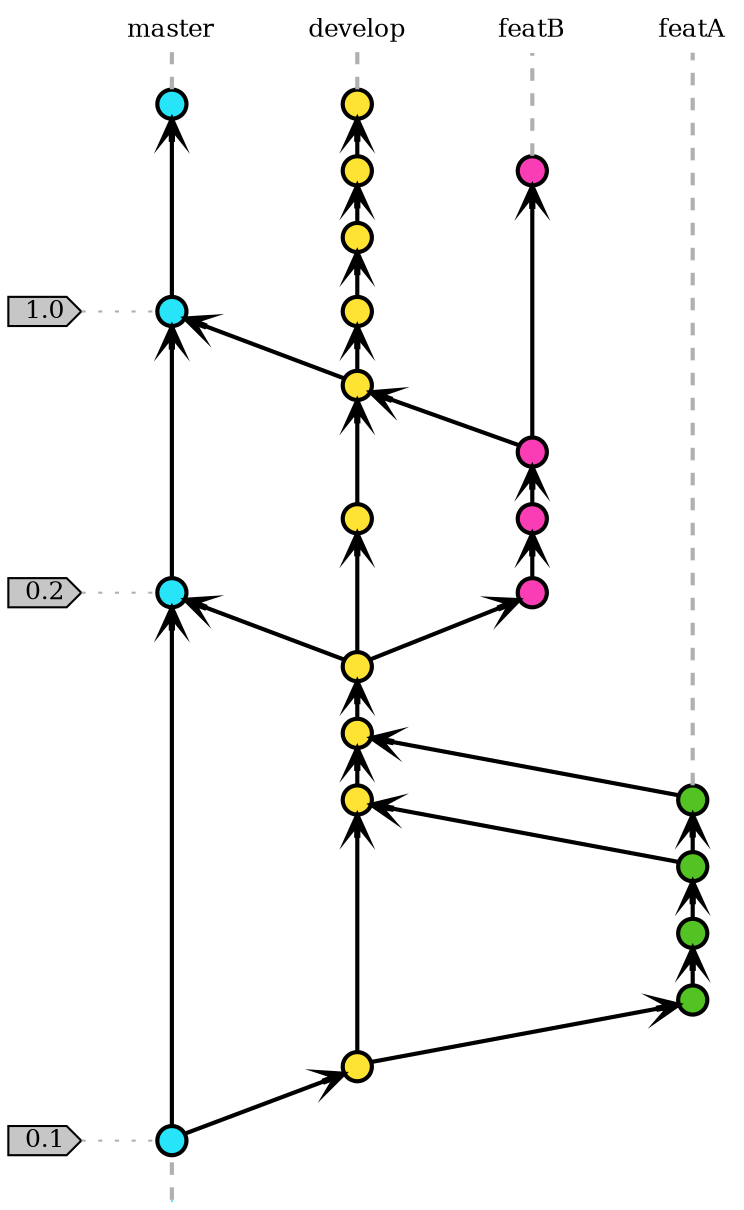 strict digraph git {
    rankdir="BT"; nodesep=0.5; ranksep=0.25; splines=line; forcelabels=false;

    // general
    node [style=filled, color="black", fontcolor="black", font="Consolas", fontsize="12pt" ];
    edge [arrowhead=vee, color="black", penwidth=2];

    // branch
    node [fixedsize=false, penwidth=0, fillcolor=none, shape=none, width=0, height=0, margin="0.05"];
    subgraph {
        rank=sink;
        master [label="master", group="master"];
    }
    subgraph {
        rank=sink;
        develop [label="develop", group="develop"];
    }
    subgraph {
        rank=sink;
        featA [label="featA", group="featA"];
    }
    subgraph {
        rank=sink;
        featB [label="featB", group="featB"];
    }

    // tags
    node [shape=cds, fixedsize=false, fillcolor="#C6C6C6", penwidth=1, margin="0.11,0.055"]
    tag1 [label="0.1"]
    tag2 [label="0.2"]
    tag3 [label="1.0"]


    // graph
    node [width=0.2, height=0.2, fixedsize=true, label="", margin="0.11,0.055", shape=circle, penwidth=2, fillcolor="#FF0000"]

    // branches
    subgraph {
        node  [group="master", fillcolor="#27E4F9"];
        mc1; mc2; mc3; mc4;
        subgraph {
            rank=source;
            ms [label="", width=0, height=0, penwidth=0];
        }
        mc1 -> mc2 -> mc3 -> mc4;
        ms -> mc1 [color="#b0b0b0", style=dashed, arrowhead=none ];
        mc4 -> master [color="#b0b0b0", style=dashed, arrowhead=none ];
    }

    subgraph {
        node  [group="develop", fillcolor="#FFE333"];
        dc1; dc2; dc3; dc4; dc5; dc6; dc7; dc8; dc9; dc10;
        dc1 -> dc2 -> dc3 -> dc4 -> dc5 -> dc6 -> dc7 -> dc8 -> dc9 -> dc10;
        mc1 -> dc1;
        dc4 -> mc2;
        dc6 -> mc3;
        dc10 -> develop [color="#b0b0b0", style=dashed, arrowhead=none ];
    }

    subgraph {
        node  [group="featA", fillcolor="#52C322"];
        fa1; fa2; fa3; fa4;
        fa4 -> featA [color="#b0b0b0", style=dashed, arrowhead=none];
        fa1 -> fa2 -> fa3 -> fa4;
        dc1 -> fa1;
        fa3 -> dc2;
        fa4 -> dc3;
    }

    subgraph {
        node  [group="featB", fillcolor="#FB3DB5"];
        fb1; fb2; fb3; fb4;
        fb4 -> featB [color="#b0b0b0", style=dashed, arrowhead=none];
        fb1 -> fb2 -> fb3 -> fb4;
        dc4 -> fb1;
        fb3 -> dc6;
    }

    // tags connections
    edge [color="#b0b0b0", style=dotted, len=0.3, arrowhead=none, penwidth=1];
    subgraph  {
        rank="same";
        tag1 -> mc1;
    }
    subgraph  {
        rank="same";
        tag2 -> mc2;
    }
    subgraph  {
        rank="same";
        tag3 -> mc3;
    }
}
